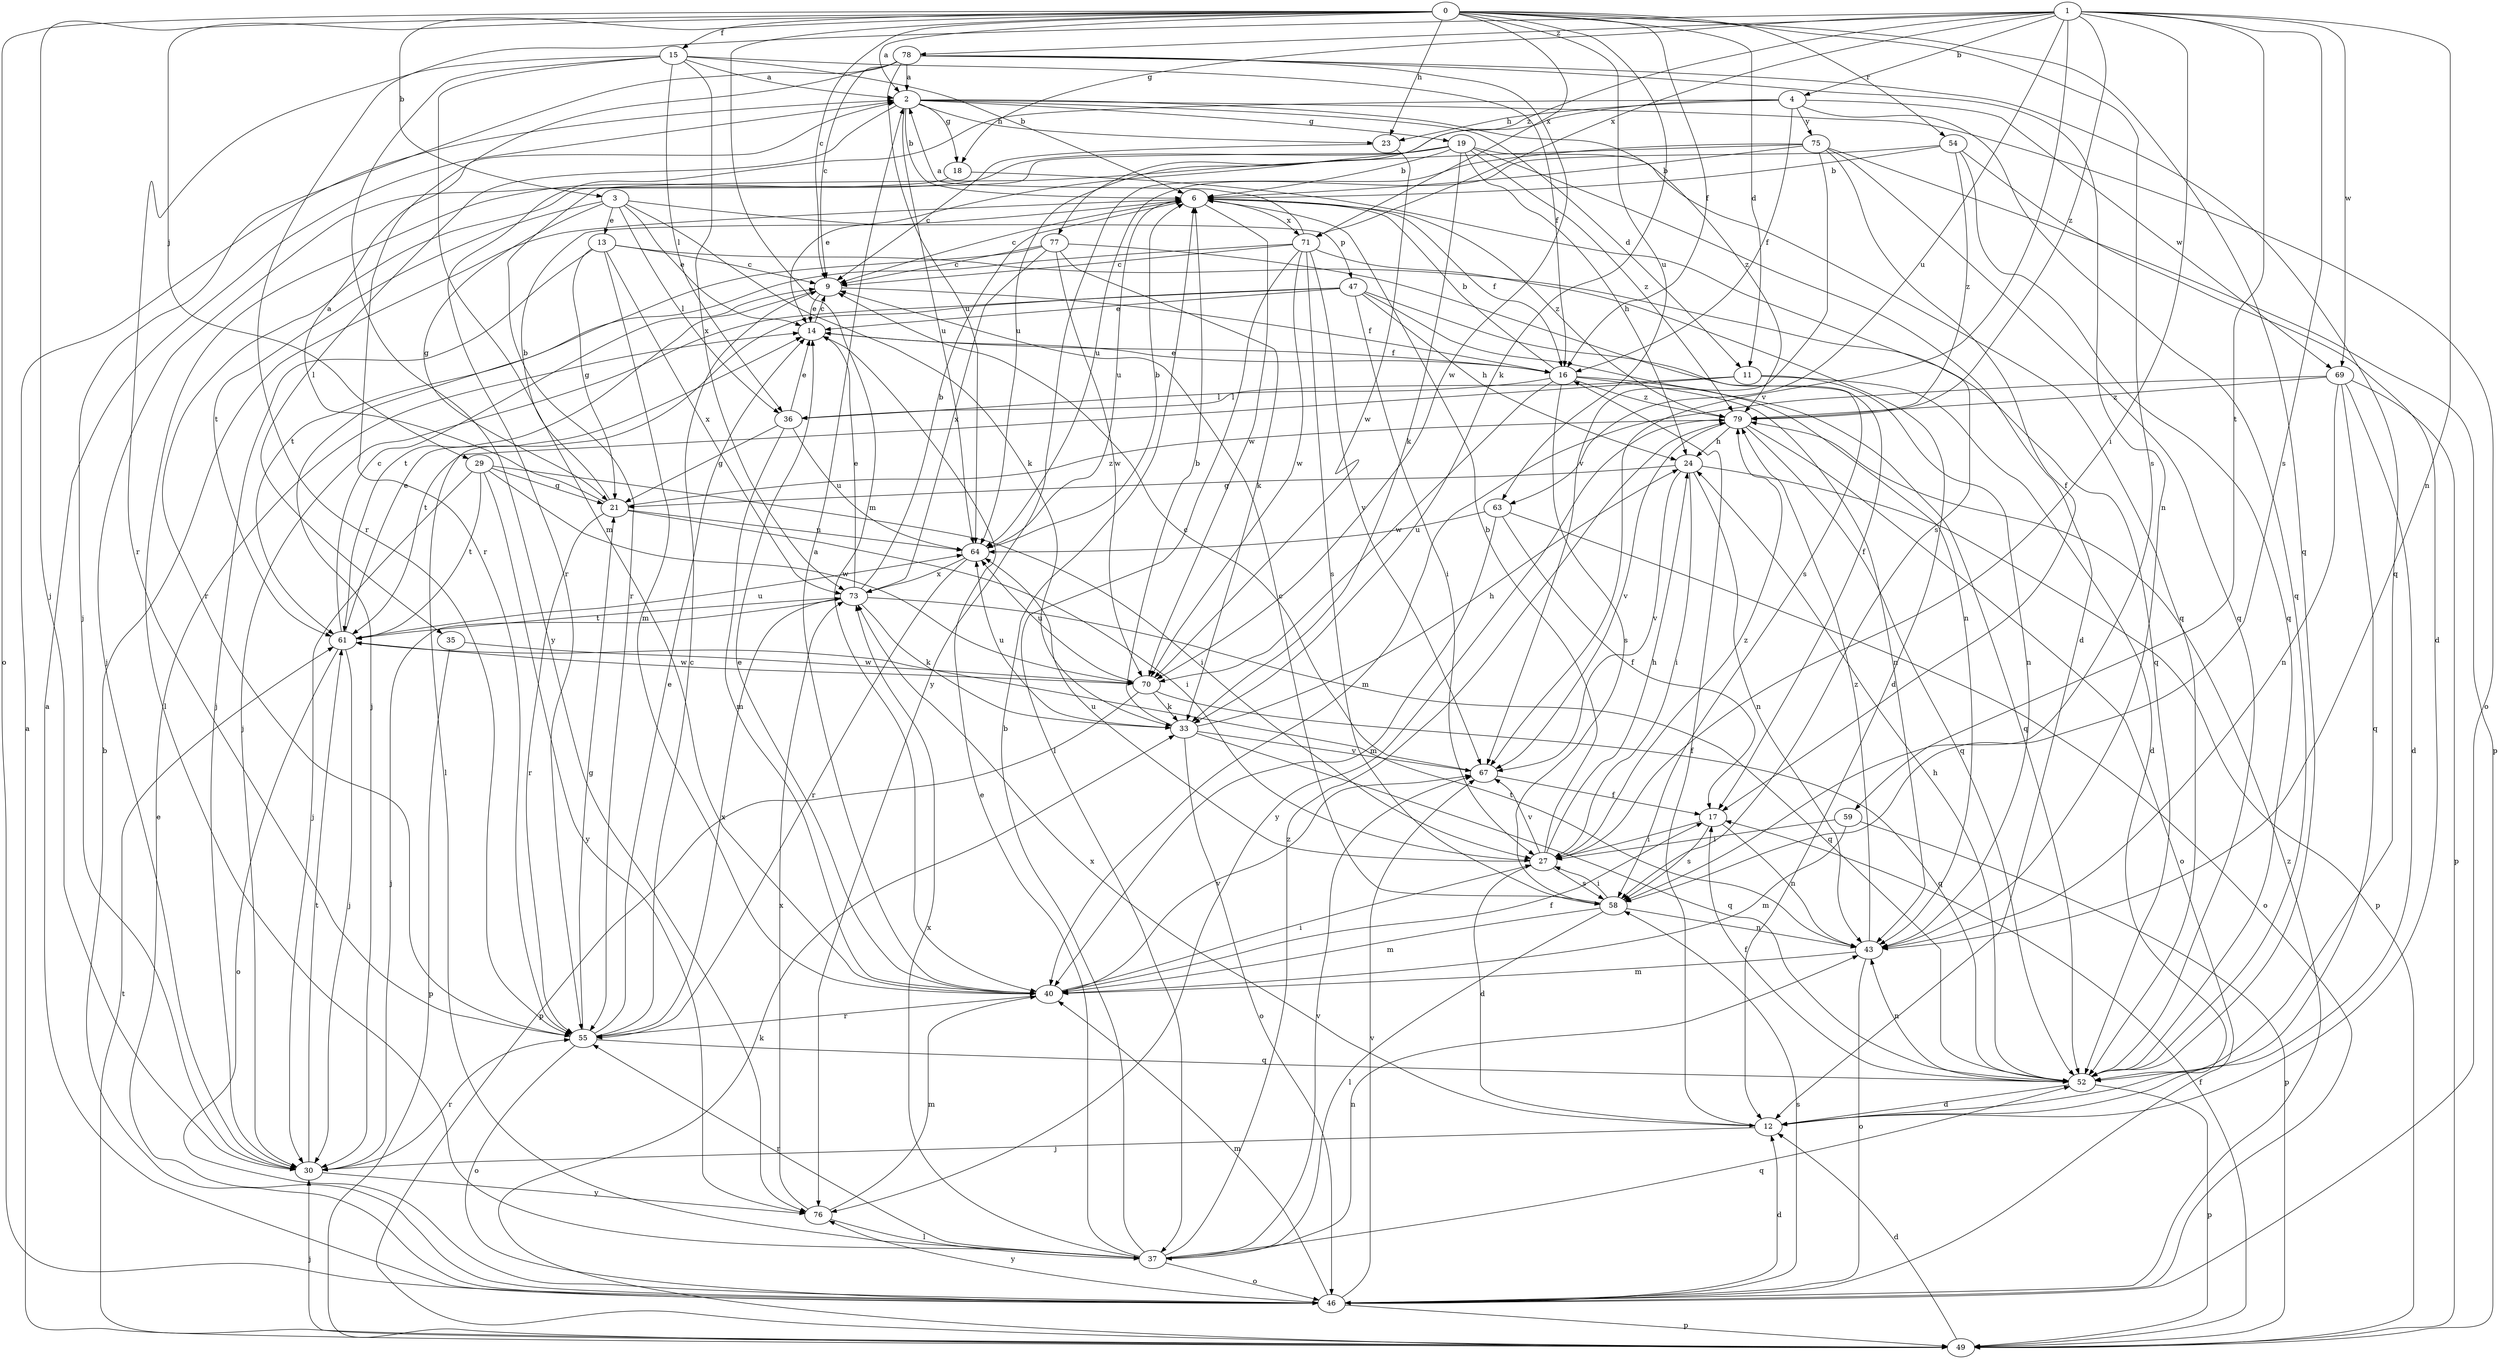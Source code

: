 strict digraph  {
0;
1;
2;
3;
4;
6;
9;
11;
12;
13;
14;
15;
16;
17;
18;
19;
21;
23;
24;
27;
29;
30;
33;
35;
36;
37;
40;
43;
46;
47;
49;
52;
54;
55;
58;
59;
61;
63;
64;
67;
69;
70;
71;
73;
75;
76;
77;
78;
79;
0 -> 2  [label=a];
0 -> 3  [label=b];
0 -> 9  [label=c];
0 -> 11  [label=d];
0 -> 15  [label=f];
0 -> 16  [label=f];
0 -> 23  [label=h];
0 -> 29  [label=j];
0 -> 30  [label=j];
0 -> 33  [label=k];
0 -> 40  [label=m];
0 -> 46  [label=o];
0 -> 52  [label=q];
0 -> 54  [label=r];
0 -> 58  [label=s];
0 -> 63  [label=u];
0 -> 71  [label=x];
1 -> 4  [label=b];
1 -> 18  [label=g];
1 -> 27  [label=i];
1 -> 43  [label=n];
1 -> 55  [label=r];
1 -> 58  [label=s];
1 -> 59  [label=t];
1 -> 63  [label=u];
1 -> 67  [label=v];
1 -> 69  [label=w];
1 -> 71  [label=x];
1 -> 77  [label=z];
1 -> 78  [label=z];
1 -> 79  [label=z];
2 -> 6  [label=b];
2 -> 11  [label=d];
2 -> 18  [label=g];
2 -> 19  [label=g];
2 -> 23  [label=h];
2 -> 35  [label=l];
2 -> 46  [label=o];
2 -> 64  [label=u];
2 -> 79  [label=z];
3 -> 13  [label=e];
3 -> 14  [label=e];
3 -> 21  [label=g];
3 -> 33  [label=k];
3 -> 36  [label=l];
3 -> 47  [label=p];
3 -> 61  [label=t];
4 -> 16  [label=f];
4 -> 23  [label=h];
4 -> 52  [label=q];
4 -> 55  [label=r];
4 -> 64  [label=u];
4 -> 69  [label=w];
4 -> 75  [label=y];
6 -> 9  [label=c];
6 -> 16  [label=f];
6 -> 64  [label=u];
6 -> 70  [label=w];
6 -> 71  [label=x];
6 -> 79  [label=z];
9 -> 14  [label=e];
9 -> 16  [label=f];
9 -> 61  [label=t];
11 -> 12  [label=d];
11 -> 36  [label=l];
11 -> 43  [label=n];
11 -> 61  [label=t];
12 -> 16  [label=f];
12 -> 30  [label=j];
12 -> 73  [label=x];
13 -> 9  [label=c];
13 -> 21  [label=g];
13 -> 30  [label=j];
13 -> 40  [label=m];
13 -> 52  [label=q];
13 -> 73  [label=x];
14 -> 9  [label=c];
14 -> 16  [label=f];
15 -> 2  [label=a];
15 -> 6  [label=b];
15 -> 16  [label=f];
15 -> 36  [label=l];
15 -> 40  [label=m];
15 -> 55  [label=r];
15 -> 73  [label=x];
15 -> 76  [label=y];
16 -> 6  [label=b];
16 -> 14  [label=e];
16 -> 36  [label=l];
16 -> 43  [label=n];
16 -> 52  [label=q];
16 -> 58  [label=s];
16 -> 70  [label=w];
16 -> 79  [label=z];
17 -> 27  [label=i];
17 -> 43  [label=n];
17 -> 58  [label=s];
18 -> 30  [label=j];
18 -> 58  [label=s];
19 -> 6  [label=b];
19 -> 12  [label=d];
19 -> 14  [label=e];
19 -> 24  [label=h];
19 -> 33  [label=k];
19 -> 37  [label=l];
19 -> 52  [label=q];
19 -> 55  [label=r];
19 -> 79  [label=z];
21 -> 2  [label=a];
21 -> 6  [label=b];
21 -> 27  [label=i];
21 -> 55  [label=r];
21 -> 64  [label=u];
21 -> 79  [label=z];
23 -> 9  [label=c];
23 -> 70  [label=w];
24 -> 21  [label=g];
24 -> 27  [label=i];
24 -> 43  [label=n];
24 -> 49  [label=p];
24 -> 67  [label=v];
27 -> 6  [label=b];
27 -> 12  [label=d];
27 -> 24  [label=h];
27 -> 58  [label=s];
27 -> 64  [label=u];
27 -> 67  [label=v];
27 -> 79  [label=z];
29 -> 21  [label=g];
29 -> 27  [label=i];
29 -> 30  [label=j];
29 -> 61  [label=t];
29 -> 70  [label=w];
29 -> 76  [label=y];
30 -> 55  [label=r];
30 -> 61  [label=t];
30 -> 76  [label=y];
33 -> 6  [label=b];
33 -> 24  [label=h];
33 -> 46  [label=o];
33 -> 52  [label=q];
33 -> 64  [label=u];
33 -> 67  [label=v];
35 -> 49  [label=p];
35 -> 70  [label=w];
36 -> 14  [label=e];
36 -> 21  [label=g];
36 -> 40  [label=m];
36 -> 64  [label=u];
37 -> 6  [label=b];
37 -> 14  [label=e];
37 -> 43  [label=n];
37 -> 46  [label=o];
37 -> 52  [label=q];
37 -> 55  [label=r];
37 -> 67  [label=v];
37 -> 73  [label=x];
37 -> 79  [label=z];
40 -> 2  [label=a];
40 -> 14  [label=e];
40 -> 17  [label=f];
40 -> 27  [label=i];
40 -> 55  [label=r];
40 -> 67  [label=v];
43 -> 40  [label=m];
43 -> 46  [label=o];
43 -> 61  [label=t];
43 -> 79  [label=z];
46 -> 2  [label=a];
46 -> 6  [label=b];
46 -> 12  [label=d];
46 -> 14  [label=e];
46 -> 40  [label=m];
46 -> 49  [label=p];
46 -> 58  [label=s];
46 -> 67  [label=v];
46 -> 76  [label=y];
46 -> 79  [label=z];
47 -> 14  [label=e];
47 -> 17  [label=f];
47 -> 24  [label=h];
47 -> 27  [label=i];
47 -> 30  [label=j];
47 -> 37  [label=l];
47 -> 43  [label=n];
49 -> 2  [label=a];
49 -> 12  [label=d];
49 -> 17  [label=f];
49 -> 30  [label=j];
49 -> 33  [label=k];
49 -> 61  [label=t];
52 -> 12  [label=d];
52 -> 17  [label=f];
52 -> 24  [label=h];
52 -> 43  [label=n];
52 -> 49  [label=p];
54 -> 6  [label=b];
54 -> 12  [label=d];
54 -> 52  [label=q];
54 -> 64  [label=u];
54 -> 79  [label=z];
55 -> 9  [label=c];
55 -> 14  [label=e];
55 -> 21  [label=g];
55 -> 46  [label=o];
55 -> 52  [label=q];
55 -> 73  [label=x];
58 -> 9  [label=c];
58 -> 27  [label=i];
58 -> 37  [label=l];
58 -> 40  [label=m];
58 -> 43  [label=n];
59 -> 27  [label=i];
59 -> 40  [label=m];
59 -> 49  [label=p];
61 -> 9  [label=c];
61 -> 14  [label=e];
61 -> 30  [label=j];
61 -> 46  [label=o];
61 -> 64  [label=u];
61 -> 70  [label=w];
63 -> 17  [label=f];
63 -> 40  [label=m];
63 -> 46  [label=o];
63 -> 64  [label=u];
64 -> 6  [label=b];
64 -> 55  [label=r];
64 -> 73  [label=x];
67 -> 9  [label=c];
67 -> 17  [label=f];
69 -> 12  [label=d];
69 -> 40  [label=m];
69 -> 43  [label=n];
69 -> 49  [label=p];
69 -> 52  [label=q];
69 -> 79  [label=z];
70 -> 33  [label=k];
70 -> 49  [label=p];
70 -> 52  [label=q];
70 -> 64  [label=u];
71 -> 2  [label=a];
71 -> 9  [label=c];
71 -> 12  [label=d];
71 -> 37  [label=l];
71 -> 58  [label=s];
71 -> 61  [label=t];
71 -> 67  [label=v];
71 -> 70  [label=w];
73 -> 6  [label=b];
73 -> 14  [label=e];
73 -> 30  [label=j];
73 -> 33  [label=k];
73 -> 52  [label=q];
73 -> 61  [label=t];
75 -> 6  [label=b];
75 -> 17  [label=f];
75 -> 49  [label=p];
75 -> 52  [label=q];
75 -> 55  [label=r];
75 -> 67  [label=v];
75 -> 76  [label=y];
76 -> 37  [label=l];
76 -> 40  [label=m];
76 -> 73  [label=x];
77 -> 9  [label=c];
77 -> 30  [label=j];
77 -> 33  [label=k];
77 -> 58  [label=s];
77 -> 70  [label=w];
77 -> 73  [label=x];
78 -> 2  [label=a];
78 -> 9  [label=c];
78 -> 30  [label=j];
78 -> 43  [label=n];
78 -> 52  [label=q];
78 -> 55  [label=r];
78 -> 64  [label=u];
78 -> 70  [label=w];
79 -> 24  [label=h];
79 -> 46  [label=o];
79 -> 52  [label=q];
79 -> 67  [label=v];
79 -> 76  [label=y];
}
